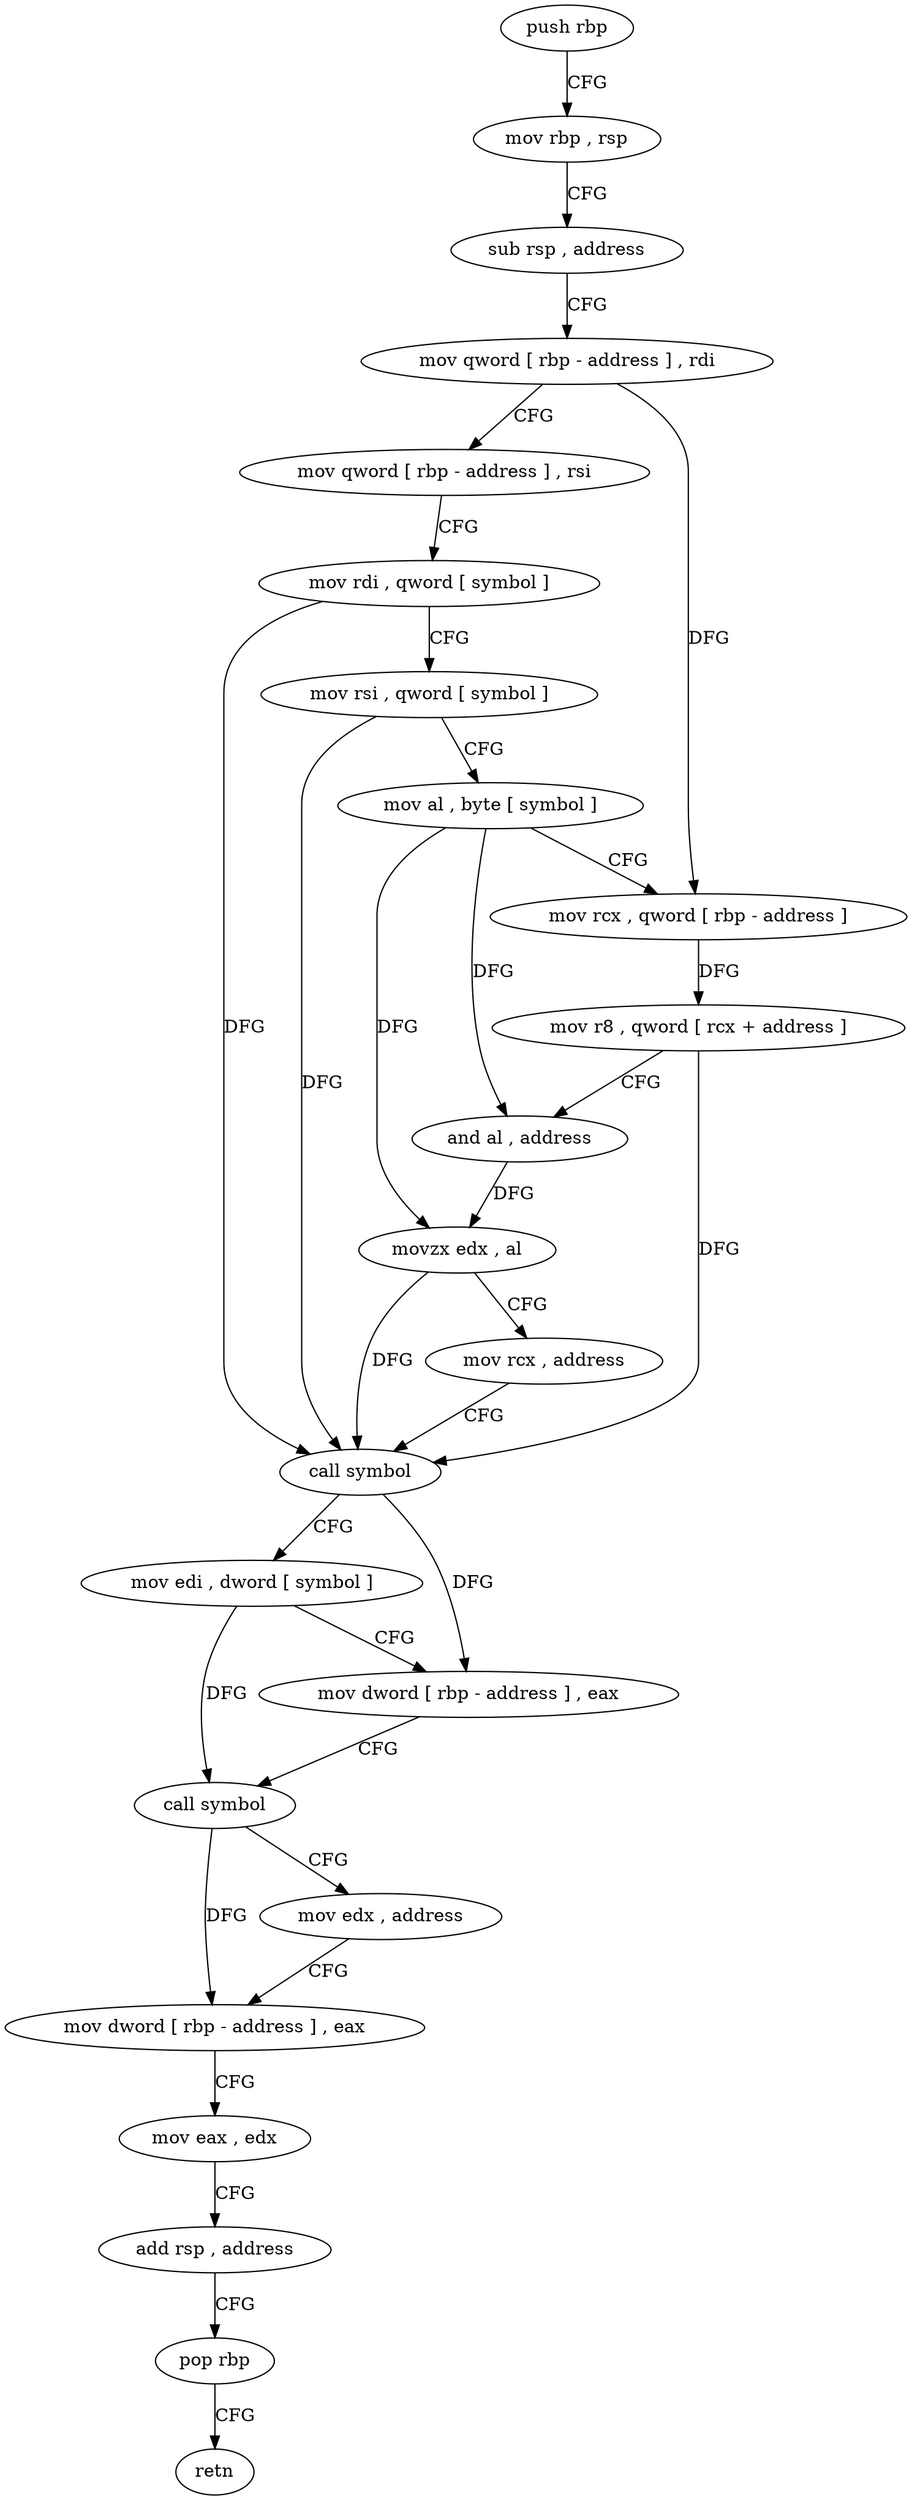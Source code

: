 digraph "func" {
"4214752" [label = "push rbp" ]
"4214753" [label = "mov rbp , rsp" ]
"4214756" [label = "sub rsp , address" ]
"4214760" [label = "mov qword [ rbp - address ] , rdi" ]
"4214764" [label = "mov qword [ rbp - address ] , rsi" ]
"4214768" [label = "mov rdi , qword [ symbol ]" ]
"4214776" [label = "mov rsi , qword [ symbol ]" ]
"4214784" [label = "mov al , byte [ symbol ]" ]
"4214791" [label = "mov rcx , qword [ rbp - address ]" ]
"4214795" [label = "mov r8 , qword [ rcx + address ]" ]
"4214799" [label = "and al , address" ]
"4214801" [label = "movzx edx , al" ]
"4214804" [label = "mov rcx , address" ]
"4214814" [label = "call symbol" ]
"4214819" [label = "mov edi , dword [ symbol ]" ]
"4214826" [label = "mov dword [ rbp - address ] , eax" ]
"4214829" [label = "call symbol" ]
"4214834" [label = "mov edx , address" ]
"4214839" [label = "mov dword [ rbp - address ] , eax" ]
"4214842" [label = "mov eax , edx" ]
"4214844" [label = "add rsp , address" ]
"4214848" [label = "pop rbp" ]
"4214849" [label = "retn" ]
"4214752" -> "4214753" [ label = "CFG" ]
"4214753" -> "4214756" [ label = "CFG" ]
"4214756" -> "4214760" [ label = "CFG" ]
"4214760" -> "4214764" [ label = "CFG" ]
"4214760" -> "4214791" [ label = "DFG" ]
"4214764" -> "4214768" [ label = "CFG" ]
"4214768" -> "4214776" [ label = "CFG" ]
"4214768" -> "4214814" [ label = "DFG" ]
"4214776" -> "4214784" [ label = "CFG" ]
"4214776" -> "4214814" [ label = "DFG" ]
"4214784" -> "4214791" [ label = "CFG" ]
"4214784" -> "4214799" [ label = "DFG" ]
"4214784" -> "4214801" [ label = "DFG" ]
"4214791" -> "4214795" [ label = "DFG" ]
"4214795" -> "4214799" [ label = "CFG" ]
"4214795" -> "4214814" [ label = "DFG" ]
"4214799" -> "4214801" [ label = "DFG" ]
"4214801" -> "4214804" [ label = "CFG" ]
"4214801" -> "4214814" [ label = "DFG" ]
"4214804" -> "4214814" [ label = "CFG" ]
"4214814" -> "4214819" [ label = "CFG" ]
"4214814" -> "4214826" [ label = "DFG" ]
"4214819" -> "4214826" [ label = "CFG" ]
"4214819" -> "4214829" [ label = "DFG" ]
"4214826" -> "4214829" [ label = "CFG" ]
"4214829" -> "4214834" [ label = "CFG" ]
"4214829" -> "4214839" [ label = "DFG" ]
"4214834" -> "4214839" [ label = "CFG" ]
"4214839" -> "4214842" [ label = "CFG" ]
"4214842" -> "4214844" [ label = "CFG" ]
"4214844" -> "4214848" [ label = "CFG" ]
"4214848" -> "4214849" [ label = "CFG" ]
}
